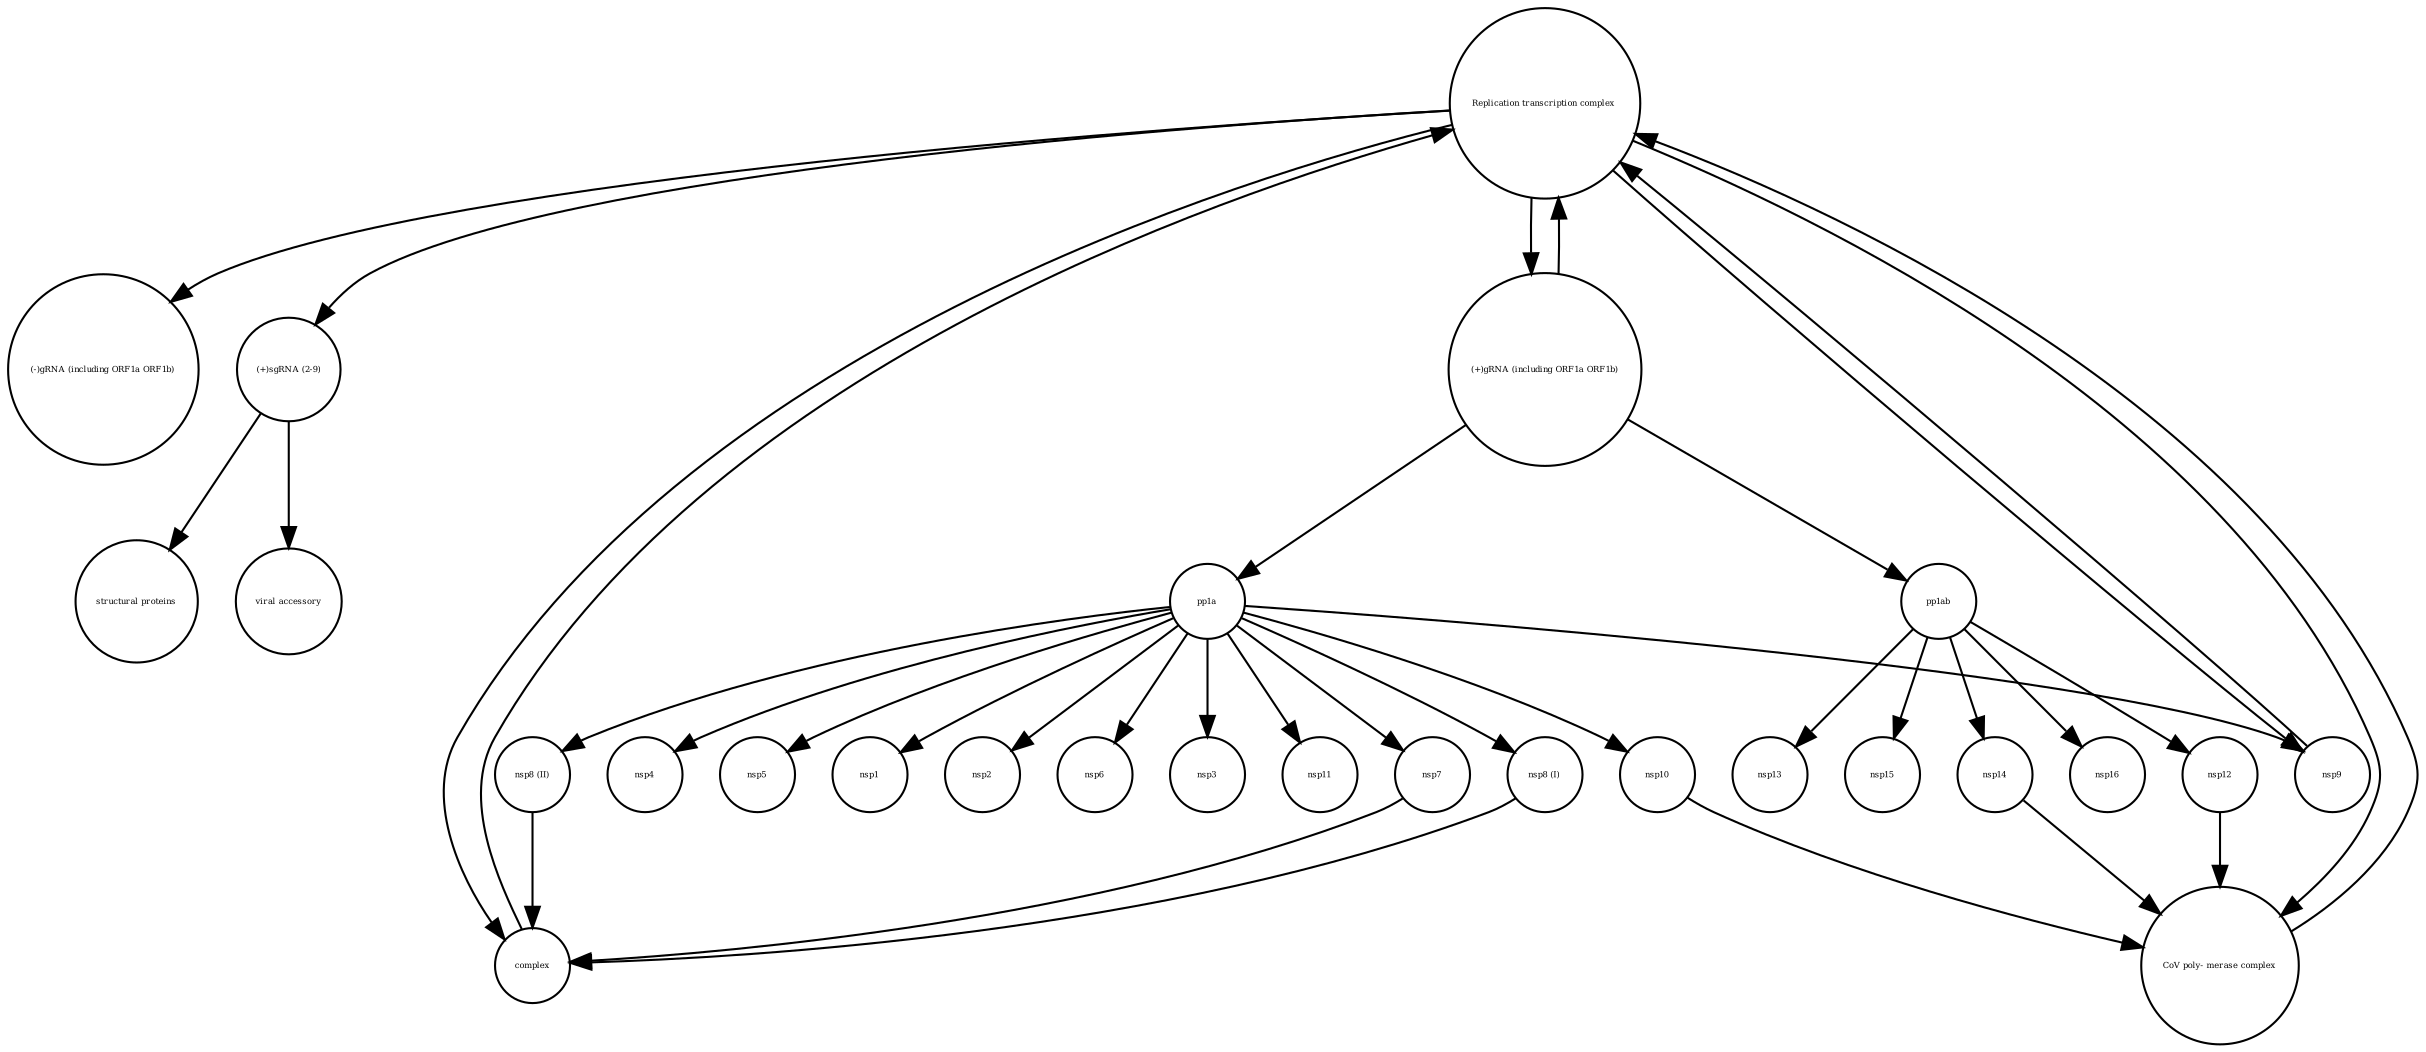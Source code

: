 strict digraph  {
"Replication transcription complex " [annotation="", bipartite=0, cls=complex, fontsize=4, label="Replication transcription complex ", shape=circle];
"(-)gRNA (including ORF1a ORF1b)" [annotation="", bipartite=0, cls="nucleic acid feature", fontsize=4, label="(-)gRNA (including ORF1a ORF1b)", shape=circle];
nsp2 [annotation="", bipartite=0, cls=macromolecule, fontsize=4, label=nsp2, shape=circle];
nsp6 [annotation="", bipartite=0, cls=macromolecule, fontsize=4, label=nsp6, shape=circle];
"nsp8 (II)" [annotation="", bipartite=0, cls=macromolecule, fontsize=4, label="nsp8 (II)", shape=circle];
complex [annotation="", bipartite=0, cls=complex, fontsize=4, label=complex, shape=circle];
nsp10 [annotation="", bipartite=0, cls=macromolecule, fontsize=4, label=nsp10, shape=circle];
"CoV poly- merase complex" [annotation="", bipartite=0, cls=complex, fontsize=4, label="CoV poly- merase complex", shape=circle];
nsp12 [annotation="", bipartite=0, cls=macromolecule, fontsize=4, label=nsp12, shape=circle];
pp1a [annotation="", bipartite=0, cls=macromolecule, fontsize=4, label=pp1a, shape=circle];
pp1ab [annotation="", bipartite=0, cls=macromolecule, fontsize=4, label=pp1ab, shape=circle];
"(+)sgRNA (2-9)" [annotation="", bipartite=0, cls="nucleic acid feature", fontsize=4, label="(+)sgRNA (2-9)", shape=circle];
nsp3 [annotation="", bipartite=0, cls=macromolecule, fontsize=4, label=nsp3, shape=circle];
nsp14 [annotation="", bipartite=0, cls=macromolecule, fontsize=4, label=nsp14, shape=circle];
"(+)gRNA (including ORF1a ORF1b)" [annotation="", bipartite=0, cls="nucleic acid feature", fontsize=4, label="(+)gRNA (including ORF1a ORF1b)", shape=circle];
nsp11 [annotation="", bipartite=0, cls=macromolecule, fontsize=4, label=nsp11, shape=circle];
nsp4 [annotation="", bipartite=0, cls=macromolecule, fontsize=4, label=nsp4, shape=circle];
nsp5 [annotation="", bipartite=0, cls=macromolecule, fontsize=4, label=nsp5, shape=circle];
nsp7 [annotation="", bipartite=0, cls=macromolecule, fontsize=4, label=nsp7, shape=circle];
nsp9 [annotation="", bipartite=0, cls=macromolecule, fontsize=4, label=nsp9, shape=circle];
"viral accessory" [annotation="", bipartite=0, cls=macromolecule, fontsize=4, label="viral accessory", shape=circle];
nsp15 [annotation="", bipartite=0, cls=macromolecule, fontsize=4, label=nsp15, shape=circle];
nsp16 [annotation="", bipartite=0, cls=macromolecule, fontsize=4, label=nsp16, shape=circle];
"nsp8 (I)" [annotation="", bipartite=0, cls=macromolecule, fontsize=4, label="nsp8 (I)", shape=circle];
"structural proteins" [annotation="", bipartite=0, cls=macromolecule, fontsize=4, label="structural proteins", shape=circle];
nsp1 [annotation="", bipartite=0, cls=macromolecule, fontsize=4, label=nsp1, shape=circle];
nsp13 [annotation="", bipartite=0, cls=macromolecule, fontsize=4, label=nsp13, shape=circle];
"Replication transcription complex " -> "(+)sgRNA (2-9)"  [annotation="", interaction_type="necessary stimulation"];
"Replication transcription complex " -> "(-)gRNA (including ORF1a ORF1b)"  [annotation="", interaction_type=production];
"Replication transcription complex " -> complex  [annotation="", interaction_type=production];
"Replication transcription complex " -> "CoV poly- merase complex"  [annotation="", interaction_type=production];
"Replication transcription complex " -> nsp9  [annotation="", interaction_type=production];
"Replication transcription complex " -> "(+)gRNA (including ORF1a ORF1b)"  [annotation="", interaction_type=production];
"nsp8 (II)" -> complex  [annotation="", interaction_type=production];
complex -> "Replication transcription complex "  [annotation="", interaction_type=production];
nsp10 -> "CoV poly- merase complex"  [annotation="", interaction_type=production];
"CoV poly- merase complex" -> "Replication transcription complex "  [annotation="", interaction_type=production];
nsp12 -> "CoV poly- merase complex"  [annotation="", interaction_type=production];
pp1a -> nsp4  [annotation="", interaction_type=production];
pp1a -> "nsp8 (I)"  [annotation="", interaction_type=production];
pp1a -> nsp3  [annotation="", interaction_type=production];
pp1a -> nsp2  [annotation="", interaction_type=production];
pp1a -> nsp6  [annotation="", interaction_type=production];
pp1a -> nsp5  [annotation="", interaction_type=production];
pp1a -> "nsp8 (II)"  [annotation="", interaction_type=production];
pp1a -> nsp7  [annotation="", interaction_type=production];
pp1a -> nsp10  [annotation="", interaction_type=production];
pp1a -> nsp1  [annotation="", interaction_type=production];
pp1a -> nsp9  [annotation="", interaction_type=production];
pp1a -> nsp11  [annotation="", interaction_type=production];
pp1ab -> nsp16  [annotation="", interaction_type=production];
pp1ab -> nsp13  [annotation="", interaction_type=production];
pp1ab -> nsp12  [annotation="", interaction_type=production];
pp1ab -> nsp14  [annotation="", interaction_type=production];
pp1ab -> nsp15  [annotation="", interaction_type=production];
"(+)sgRNA (2-9)" -> "viral accessory"  [annotation="", interaction_type="necessary stimulation"];
"(+)sgRNA (2-9)" -> "structural proteins"  [annotation="", interaction_type="necessary stimulation"];
nsp14 -> "CoV poly- merase complex"  [annotation="", interaction_type=production];
"(+)gRNA (including ORF1a ORF1b)" -> pp1a  [annotation="", interaction_type="necessary stimulation"];
"(+)gRNA (including ORF1a ORF1b)" -> pp1ab  [annotation="", interaction_type="necessary stimulation"];
"(+)gRNA (including ORF1a ORF1b)" -> "Replication transcription complex "  [annotation="", interaction_type=production];
nsp7 -> complex  [annotation="", interaction_type=production];
nsp9 -> "Replication transcription complex "  [annotation="", interaction_type=production];
"nsp8 (I)" -> complex  [annotation="", interaction_type=production];
}
